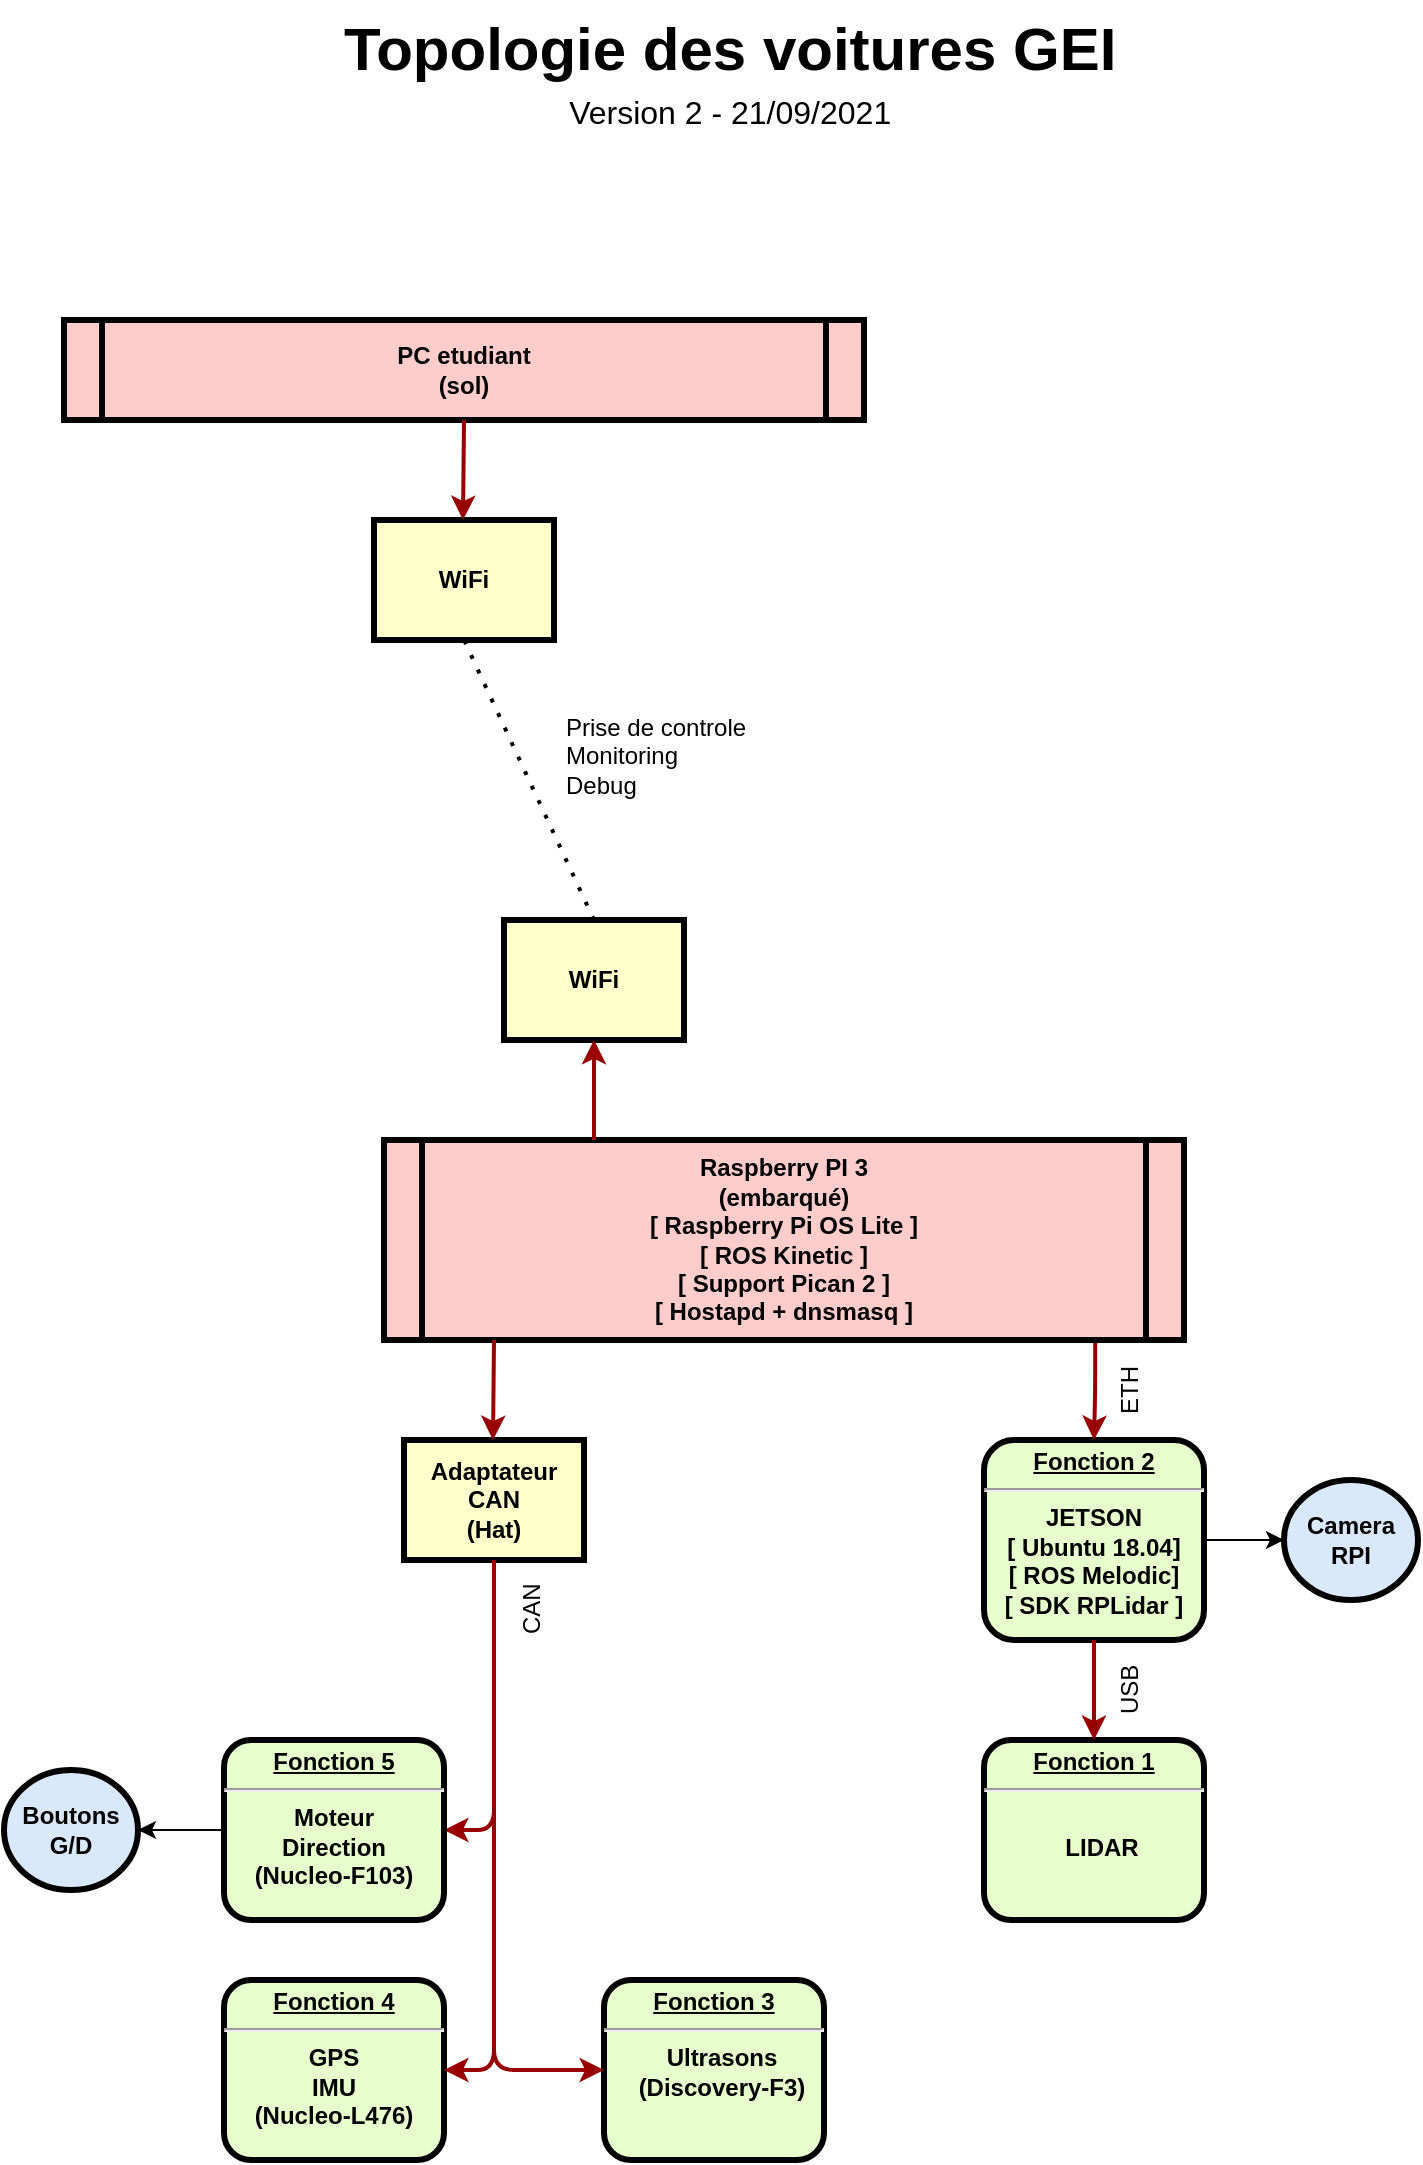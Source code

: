 <mxfile version="15.2.7" type="device"><diagram name="Page-1" id="c7558073-3199-34d8-9f00-42111426c3f3"><mxGraphModel dx="1102" dy="936" grid="1" gridSize="10" guides="1" tooltips="1" connect="1" arrows="1" fold="1" page="1" pageScale="1" pageWidth="826" pageHeight="1169" background="none" math="0" shadow="0"><root><mxCell id="0"/><mxCell id="1" parent="0"/><mxCell id="5" value="&#10;Raspberry PI 3&#10;(embarqué)&#10;[ Raspberry Pi OS Lite ]&#10;[ ROS Kinetic ]&#10;[ Support Pican 2 ]&#10;[ Hostapd + dnsmasq ]&#10;" style="shape=process;whiteSpace=wrap;align=center;verticalAlign=middle;size=0.048;fontStyle=1;strokeWidth=3;fillColor=#FFCCCC" parent="1" vertex="1"><mxGeometry x="240" y="600" width="400" height="100" as="geometry"/></mxCell><mxCell id="6" value="&lt;p style=&quot;margin: 0px ; margin-top: 4px ; text-align: center ; text-decoration: underline&quot;&gt;&lt;strong&gt;Fonction 1&lt;br&gt;&lt;/strong&gt;&lt;/p&gt;&lt;hr&gt;&lt;p style=&quot;margin: 0px ; margin-left: 8px&quot;&gt;&lt;br&gt;&lt;/p&gt;&lt;p style=&quot;margin: 0px ; margin-left: 8px&quot; align=&quot;center&quot;&gt;LIDAR&lt;br&gt;&lt;/p&gt;" style="verticalAlign=middle;align=center;overflow=fill;fontSize=12;fontFamily=Helvetica;html=1;rounded=1;fontStyle=1;strokeWidth=3;fillColor=#E6FFCC" parent="1" vertex="1"><mxGeometry x="540" y="900" width="110" height="90" as="geometry"/></mxCell><mxCell id="8" value="&lt;p style=&quot;margin: 0px ; margin-top: 4px ; text-align: center ; text-decoration: underline&quot;&gt;&lt;strong&gt;&lt;strong&gt;Fonction 2&lt;/strong&gt;&lt;br&gt;&lt;/strong&gt;&lt;/p&gt;&lt;hr&gt;&lt;div&gt;&lt;span&gt;JETSON&lt;/span&gt;&lt;br&gt;&lt;/div&gt;&lt;div&gt;[ Ubuntu 18.04]&lt;/div&gt;&lt;div&gt;[ ROS Melodic]&lt;br&gt;[ SDK RPLidar ]&lt;/div&gt;" style="verticalAlign=middle;align=center;overflow=fill;fontSize=12;fontFamily=Helvetica;html=1;rounded=1;fontStyle=1;strokeWidth=3;fillColor=#E6FFCC" parent="1" vertex="1"><mxGeometry x="540" y="750" width="110" height="100" as="geometry"/></mxCell><mxCell id="14" value="&#10;Adaptateur CAN&#10;(Hat)&#10;" style="whiteSpace=wrap;align=center;verticalAlign=middle;fontStyle=1;strokeWidth=3;fillColor=#FFFFCC" parent="1" vertex="1"><mxGeometry x="250.0" y="750.0" width="90" height="60" as="geometry"/></mxCell><mxCell id="v6RUtA155Lo1I2qpHWUi-98" value="" style="edgeStyle=elbowEdgeStyle;elbow=horizontal;strokeColor=#990000;strokeWidth=2;entryX=0.5;entryY=0;entryDx=0;entryDy=0;" parent="1" target="14" edge="1"><mxGeometry width="100" height="100" relative="1" as="geometry"><mxPoint x="295" y="700" as="sourcePoint"/><mxPoint x="294.5" y="736" as="targetPoint"/><Array as="points"><mxPoint x="294.5" y="705"/></Array></mxGeometry></mxCell><mxCell id="v6RUtA155Lo1I2qpHWUi-101" value="" style="elbow=horizontal;strokeColor=#990000;strokeWidth=2;exitX=0.5;exitY=1;exitDx=0;exitDy=0;entryX=0.5;entryY=0;entryDx=0;entryDy=0;edgeStyle=orthogonalEdgeStyle;" parent="1" source="8" target="6" edge="1"><mxGeometry width="100" height="100" relative="1" as="geometry"><mxPoint x="407" y="671" as="sourcePoint"/><mxPoint x="407" y="869" as="targetPoint"/></mxGeometry></mxCell><mxCell id="v6RUtA155Lo1I2qpHWUi-102" value="USB" style="text;whiteSpace=wrap;html=1;rotation=-90;" parent="1" vertex="1"><mxGeometry x="599" y="860" width="29" height="29" as="geometry"/></mxCell><mxCell id="v6RUtA155Lo1I2qpHWUi-105" value="" style="strokeColor=#990000;strokeWidth=2;exitX=0.5;exitY=1;exitDx=0;exitDy=0;entryX=1;entryY=0.5;entryDx=0;entryDy=0;edgeStyle=orthogonalEdgeStyle;" parent="1" source="14" target="v6RUtA155Lo1I2qpHWUi-106" edge="1"><mxGeometry width="100" height="100" relative="1" as="geometry"><mxPoint x="309" y="830" as="sourcePoint"/><mxPoint x="295" y="910" as="targetPoint"/></mxGeometry></mxCell><mxCell id="v6RUtA155Lo1I2qpHWUi-106" value="&lt;p style=&quot;margin: 0px ; margin-top: 4px ; text-align: center ; text-decoration: underline&quot;&gt;&lt;strong&gt;&lt;strong&gt;Fonction 5&lt;/strong&gt;&lt;br&gt;&lt;/strong&gt;&lt;/p&gt;&lt;hr&gt;&lt;div&gt;Moteur&lt;/div&gt;&lt;div&gt;Direction&lt;/div&gt;&lt;div&gt;(Nucleo-F103)&lt;br&gt;&lt;/div&gt;&lt;div&gt;&lt;br&gt;&lt;/div&gt;&lt;div&gt;&lt;br&gt;&lt;/div&gt;&lt;div&gt;&lt;br&gt;&lt;/div&gt;" style="verticalAlign=middle;align=center;overflow=fill;fontSize=12;fontFamily=Helvetica;html=1;rounded=1;fontStyle=1;strokeWidth=3;fillColor=#E6FFCC" parent="1" vertex="1"><mxGeometry x="160.0" y="900" width="110" height="90" as="geometry"/></mxCell><mxCell id="v6RUtA155Lo1I2qpHWUi-108" value="&lt;p style=&quot;margin: 0px ; margin-top: 4px ; text-align: center ; text-decoration: underline&quot;&gt;&lt;strong&gt;&lt;strong&gt;Fonction 4&lt;/strong&gt;&lt;br&gt;&lt;/strong&gt;&lt;/p&gt;&lt;hr&gt;&lt;div&gt;GPS&lt;/div&gt;&lt;div&gt;IMU&lt;/div&gt;&lt;div&gt;(Nucleo-L476)&lt;br&gt;&lt;/div&gt;" style="verticalAlign=middle;align=center;overflow=fill;fontSize=12;fontFamily=Helvetica;html=1;rounded=1;fontStyle=1;strokeWidth=3;fillColor=#E6FFCC" parent="1" vertex="1"><mxGeometry x="160.0" y="1020" width="110" height="90" as="geometry"/></mxCell><mxCell id="v6RUtA155Lo1I2qpHWUi-110" value="&lt;div align=&quot;center&quot;&gt;CAN&lt;br&gt;&lt;/div&gt;&lt;div&gt;&lt;br&gt;&lt;/div&gt;" style="text;whiteSpace=wrap;html=1;rotation=-90;" parent="1" vertex="1"><mxGeometry x="300" y="820" width="29" height="29" as="geometry"/></mxCell><mxCell id="v6RUtA155Lo1I2qpHWUi-129" value="" style="strokeColor=#990000;strokeWidth=2;entryX=0.5;entryY=0;entryDx=0;entryDy=0;exitX=0.889;exitY=1.015;exitDx=0;exitDy=0;exitPerimeter=0;edgeStyle=orthogonalEdgeStyle;" parent="1" source="5" target="8" edge="1"><mxGeometry width="100" height="100" relative="1" as="geometry"><mxPoint x="595" y="690" as="sourcePoint"/><mxPoint x="680.0" y="480" as="targetPoint"/></mxGeometry></mxCell><mxCell id="v6RUtA155Lo1I2qpHWUi-132" value="&lt;div&gt;ETH&lt;/div&gt;" style="text;whiteSpace=wrap;html=1;rotation=-90;" parent="1" vertex="1"><mxGeometry x="599" y="710" width="29" height="29" as="geometry"/></mxCell><mxCell id="v6RUtA155Lo1I2qpHWUi-134" value="&lt;div&gt;&lt;b&gt;Boutons&lt;/b&gt;&lt;/div&gt;&lt;div&gt;&lt;b&gt;G/D&lt;/b&gt;&lt;br&gt;&lt;/div&gt;" style="ellipse;whiteSpace=wrap;html=1;fillColor=#dae8fc;strokeWidth=3;" parent="1" vertex="1"><mxGeometry x="50" y="915" width="67" height="60" as="geometry"/></mxCell><mxCell id="v6RUtA155Lo1I2qpHWUi-138" value="&lt;b&gt;Camera&lt;br&gt;RPI&lt;/b&gt;" style="ellipse;whiteSpace=wrap;html=1;fillColor=#dae8fc;strokeWidth=3;" parent="1" vertex="1"><mxGeometry x="690" y="770" width="67" height="60" as="geometry"/></mxCell><mxCell id="v6RUtA155Lo1I2qpHWUi-144" value="WiFi" style="whiteSpace=wrap;align=center;verticalAlign=middle;fontStyle=1;strokeWidth=3;fillColor=#FFFFCC" parent="1" vertex="1"><mxGeometry x="300" y="490" width="90" height="60" as="geometry"/></mxCell><mxCell id="v6RUtA155Lo1I2qpHWUi-145" value="" style="edgeStyle=elbowEdgeStyle;elbow=horizontal;strokeColor=#990000;strokeWidth=2;entryX=0.5;entryY=1;entryDx=0;entryDy=0;" parent="1" edge="1"><mxGeometry width="100" height="100" relative="1" as="geometry"><mxPoint x="345" y="600" as="sourcePoint"/><mxPoint x="344.5" y="549.95" as="targetPoint"/></mxGeometry></mxCell><mxCell id="v6RUtA155Lo1I2qpHWUi-146" value="PC etudiant &#10;(sol)" style="shape=process;whiteSpace=wrap;align=center;verticalAlign=middle;size=0.048;fontStyle=1;strokeWidth=3;fillColor=#FFCCCC" parent="1" vertex="1"><mxGeometry x="80.0" y="190" width="400" height="50" as="geometry"/></mxCell><mxCell id="v6RUtA155Lo1I2qpHWUi-147" value="WiFi" style="whiteSpace=wrap;align=center;verticalAlign=middle;fontStyle=1;strokeWidth=3;fillColor=#FFFFCC" parent="1" vertex="1"><mxGeometry x="235" y="290" width="90" height="60" as="geometry"/></mxCell><mxCell id="v6RUtA155Lo1I2qpHWUi-148" value="" style="edgeStyle=elbowEdgeStyle;elbow=horizontal;strokeColor=#990000;strokeWidth=2;entryX=0.5;entryY=0;entryDx=0;entryDy=0;exitX=0.5;exitY=1;exitDx=0;exitDy=0;" parent="1" source="v6RUtA155Lo1I2qpHWUi-146" target="v6RUtA155Lo1I2qpHWUi-147" edge="1"><mxGeometry width="100" height="100" relative="1" as="geometry"><mxPoint x="290" y="250" as="sourcePoint"/><mxPoint x="300" y="270" as="targetPoint"/><Array as="points"><mxPoint x="279.5" y="274"/></Array></mxGeometry></mxCell><mxCell id="v6RUtA155Lo1I2qpHWUi-150" value="" style="endArrow=none;dashed=1;html=1;dashPattern=1 3;strokeWidth=2;entryX=0.5;entryY=1;entryDx=0;entryDy=0;exitX=0.5;exitY=0;exitDx=0;exitDy=0;" parent="1" source="v6RUtA155Lo1I2qpHWUi-144" target="v6RUtA155Lo1I2qpHWUi-147" edge="1"><mxGeometry width="50" height="50" relative="1" as="geometry"><mxPoint x="340" y="510" as="sourcePoint"/><mxPoint x="390" y="460" as="targetPoint"/></mxGeometry></mxCell><mxCell id="v6RUtA155Lo1I2qpHWUi-151" value="Prise de controle&lt;br&gt;Monitoring&lt;br&gt;Debug" style="text;whiteSpace=wrap;html=1;rotation=0;" parent="1" vertex="1"><mxGeometry x="329" y="380" width="121" height="70" as="geometry"/></mxCell><mxCell id="v6RUtA155Lo1I2qpHWUi-152" value="&lt;div style=&quot;font-size: 20px&quot; align=&quot;center&quot;&gt;&lt;font style=&quot;font-size: 20px&quot;&gt;&lt;b&gt;&lt;font style=&quot;font-size: 30px&quot;&gt;Topologie des voitures GEI&lt;/font&gt;&lt;br&gt;&lt;/b&gt;&lt;font style=&quot;font-size: 16px&quot;&gt;Version 2 - 21/09/2021&lt;/font&gt;&lt;b&gt;&lt;br&gt;&lt;/b&gt;&lt;/font&gt;&lt;/div&gt;" style="text;whiteSpace=wrap;html=1;rotation=0;" parent="1" vertex="1"><mxGeometry x="218" y="30" width="390" height="60" as="geometry"/></mxCell><mxCell id="UgYyAEMweC12kayj7uCl-14" value="" style="strokeColor=#990000;strokeWidth=2;exitX=0.5;exitY=1;exitDx=0;exitDy=0;entryX=1;entryY=0.5;entryDx=0;entryDy=0;edgeStyle=orthogonalEdgeStyle;" parent="1" source="14" target="v6RUtA155Lo1I2qpHWUi-108" edge="1"><mxGeometry width="100" height="100" relative="1" as="geometry"><mxPoint x="305" y="820" as="sourcePoint"/><mxPoint x="280" y="925" as="targetPoint"/></mxGeometry></mxCell><mxCell id="UgYyAEMweC12kayj7uCl-15" value="&lt;p style=&quot;margin: 0px ; margin-top: 4px ; text-align: center ; text-decoration: underline&quot;&gt;&lt;strong&gt;Fonction 3&lt;br&gt;&lt;/strong&gt;&lt;/p&gt;&lt;hr&gt;&lt;p style=&quot;margin: 0px ; margin-left: 8px&quot; align=&quot;center&quot;&gt;Ultrasons&lt;/p&gt;&lt;p style=&quot;margin: 0px ; margin-left: 8px&quot; align=&quot;center&quot;&gt;(Discovery-F3)&lt;/p&gt;&lt;p style=&quot;margin: 0px ; margin-left: 8px&quot; align=&quot;center&quot;&gt;&lt;br&gt;&lt;/p&gt;" style="verticalAlign=middle;align=center;overflow=fill;fontSize=12;fontFamily=Helvetica;html=1;rounded=1;fontStyle=1;strokeWidth=3;fillColor=#E6FFCC" parent="1" vertex="1"><mxGeometry x="350" y="1020" width="110" height="90" as="geometry"/></mxCell><mxCell id="UgYyAEMweC12kayj7uCl-16" value="" style="elbow=horizontal;strokeColor=#990000;strokeWidth=2;entryX=0;entryY=0.5;entryDx=0;entryDy=0;exitX=0.5;exitY=1;exitDx=0;exitDy=0;edgeStyle=orthogonalEdgeStyle;" parent="1" source="14" target="UgYyAEMweC12kayj7uCl-15" edge="1"><mxGeometry width="100" height="100" relative="1" as="geometry"><mxPoint x="330" y="900" as="sourcePoint"/><mxPoint x="325.5" y="969" as="targetPoint"/></mxGeometry></mxCell><mxCell id="UgYyAEMweC12kayj7uCl-20" value="" style="endArrow=classic;html=1;entryX=0;entryY=0.5;entryDx=0;entryDy=0;exitX=1;exitY=0.5;exitDx=0;exitDy=0;" parent="1" source="8" target="v6RUtA155Lo1I2qpHWUi-138" edge="1"><mxGeometry width="50" height="50" relative="1" as="geometry"><mxPoint x="400" y="760" as="sourcePoint"/><mxPoint x="450" y="710" as="targetPoint"/></mxGeometry></mxCell><mxCell id="UgYyAEMweC12kayj7uCl-21" value="" style="endArrow=classic;html=1;entryX=1;entryY=0.5;entryDx=0;entryDy=0;exitX=0;exitY=0.5;exitDx=0;exitDy=0;" parent="1" source="v6RUtA155Lo1I2qpHWUi-106" target="v6RUtA155Lo1I2qpHWUi-134" edge="1"><mxGeometry width="50" height="50" relative="1" as="geometry"><mxPoint x="400" y="760" as="sourcePoint"/><mxPoint x="450" y="710" as="targetPoint"/></mxGeometry></mxCell></root></mxGraphModel></diagram></mxfile>